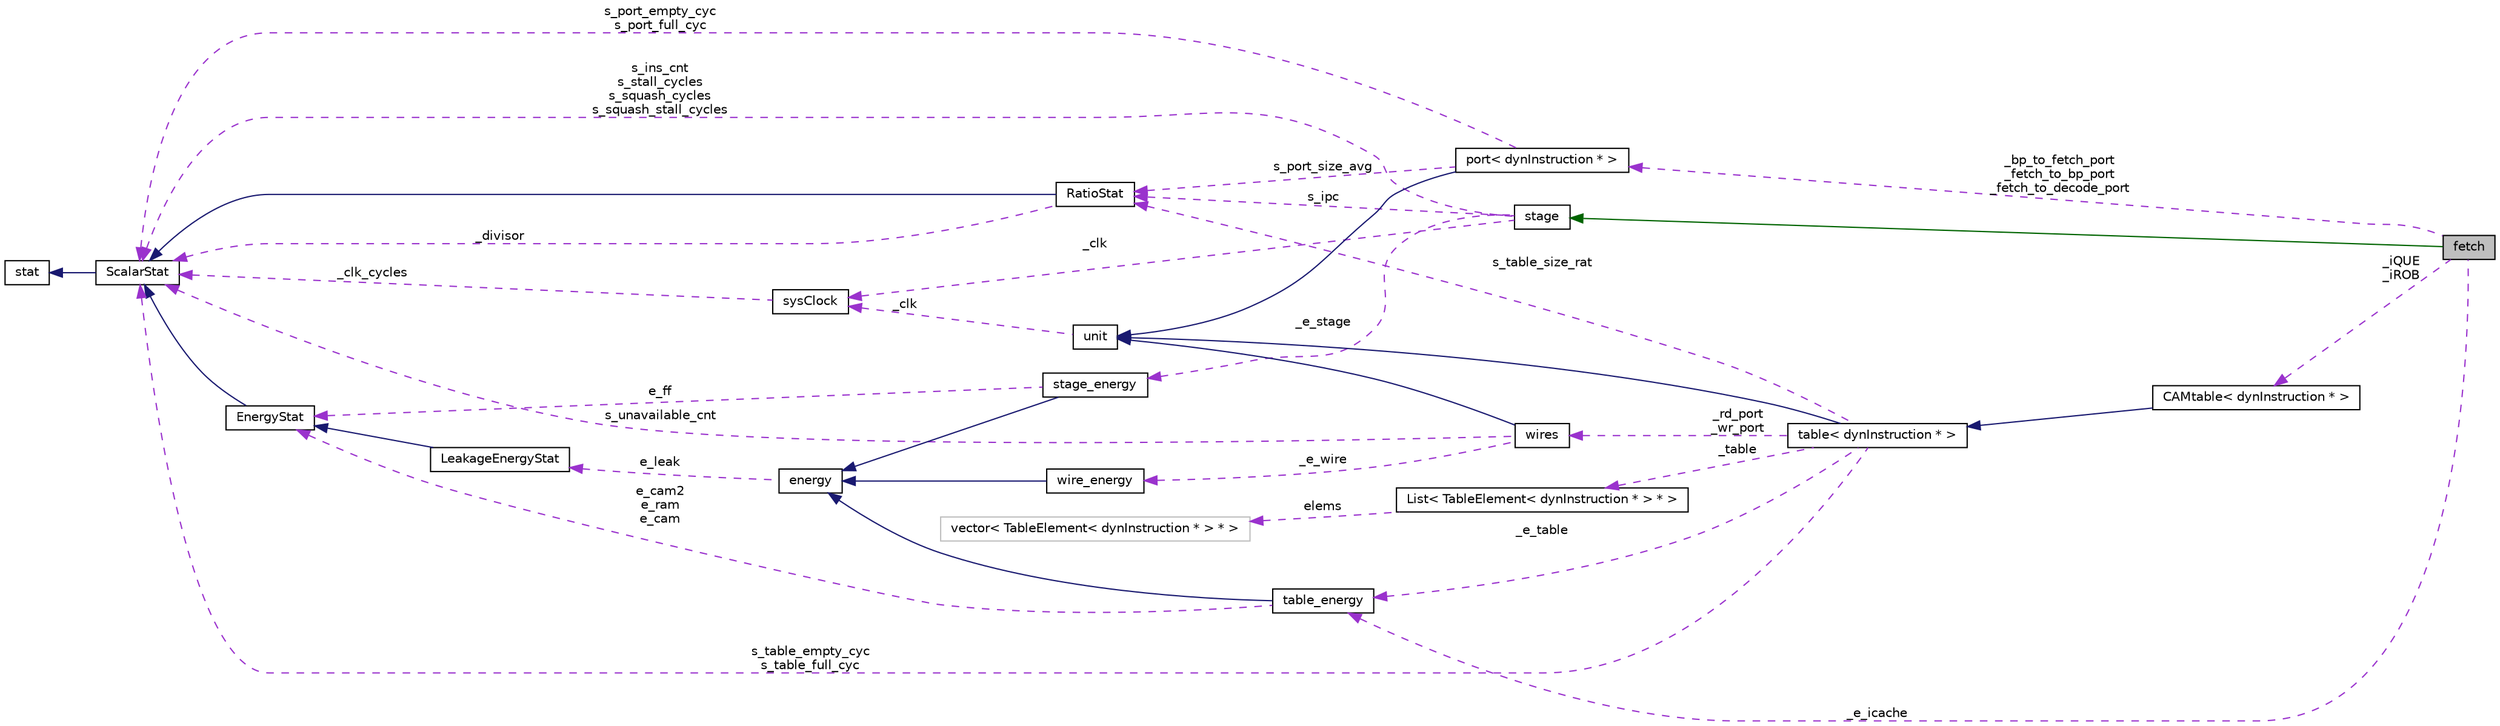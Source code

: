 digraph G
{
  edge [fontname="Helvetica",fontsize="10",labelfontname="Helvetica",labelfontsize="10"];
  node [fontname="Helvetica",fontsize="10",shape=record];
  rankdir=LR;
  Node1 [label="fetch",height=0.2,width=0.4,color="black", fillcolor="grey75", style="filled" fontcolor="black"];
  Node2 -> Node1 [dir=back,color="darkgreen",fontsize="10",style="solid",fontname="Helvetica"];
  Node2 [label="stage",height=0.2,width=0.4,color="black", fillcolor="white", style="filled",URL="$classstage.html"];
  Node3 -> Node2 [dir=back,color="darkorchid3",fontsize="10",style="dashed",label="s_ins_cnt\ns_stall_cycles\ns_squash_cycles\ns_squash_stall_cycles",fontname="Helvetica"];
  Node3 [label="ScalarStat",height=0.2,width=0.4,color="black", fillcolor="white", style="filled",URL="$classScalarStat.html"];
  Node4 -> Node3 [dir=back,color="midnightblue",fontsize="10",style="solid",fontname="Helvetica"];
  Node4 [label="stat",height=0.2,width=0.4,color="black", fillcolor="white", style="filled",URL="$classstat.html"];
  Node5 -> Node2 [dir=back,color="darkorchid3",fontsize="10",style="dashed",label="s_ipc",fontname="Helvetica"];
  Node5 [label="RatioStat",height=0.2,width=0.4,color="black", fillcolor="white", style="filled",URL="$classRatioStat.html"];
  Node3 -> Node5 [dir=back,color="midnightblue",fontsize="10",style="solid",fontname="Helvetica"];
  Node3 -> Node5 [dir=back,color="darkorchid3",fontsize="10",style="dashed",label="_divisor",fontname="Helvetica"];
  Node6 -> Node2 [dir=back,color="darkorchid3",fontsize="10",style="dashed",label="_clk",fontname="Helvetica"];
  Node6 [label="sysClock",height=0.2,width=0.4,color="black", fillcolor="white", style="filled",URL="$classsysClock.html"];
  Node3 -> Node6 [dir=back,color="darkorchid3",fontsize="10",style="dashed",label="_clk_cycles",fontname="Helvetica"];
  Node7 -> Node2 [dir=back,color="darkorchid3",fontsize="10",style="dashed",label="_e_stage",fontname="Helvetica"];
  Node7 [label="stage_energy",height=0.2,width=0.4,color="black", fillcolor="white", style="filled",URL="$classstage__energy.html"];
  Node8 -> Node7 [dir=back,color="midnightblue",fontsize="10",style="solid",fontname="Helvetica"];
  Node8 [label="energy",height=0.2,width=0.4,color="black", fillcolor="white", style="filled",URL="$classenergy.html"];
  Node9 -> Node8 [dir=back,color="darkorchid3",fontsize="10",style="dashed",label="e_leak",fontname="Helvetica"];
  Node9 [label="LeakageEnergyStat",height=0.2,width=0.4,color="black", fillcolor="white", style="filled",URL="$classLeakageEnergyStat.html"];
  Node10 -> Node9 [dir=back,color="midnightblue",fontsize="10",style="solid",fontname="Helvetica"];
  Node10 [label="EnergyStat",height=0.2,width=0.4,color="black", fillcolor="white", style="filled",URL="$classEnergyStat.html"];
  Node3 -> Node10 [dir=back,color="midnightblue",fontsize="10",style="solid",fontname="Helvetica"];
  Node10 -> Node7 [dir=back,color="darkorchid3",fontsize="10",style="dashed",label="e_ff",fontname="Helvetica"];
  Node11 -> Node1 [dir=back,color="darkorchid3",fontsize="10",style="dashed",label="_e_icache",fontname="Helvetica"];
  Node11 [label="table_energy",height=0.2,width=0.4,color="black", fillcolor="white", style="filled",URL="$classtable__energy.html"];
  Node8 -> Node11 [dir=back,color="midnightblue",fontsize="10",style="solid",fontname="Helvetica"];
  Node10 -> Node11 [dir=back,color="darkorchid3",fontsize="10",style="dashed",label="e_cam2\ne_ram\ne_cam",fontname="Helvetica"];
  Node12 -> Node1 [dir=back,color="darkorchid3",fontsize="10",style="dashed",label="_bp_to_fetch_port\n_fetch_to_bp_port\n_fetch_to_decode_port",fontname="Helvetica"];
  Node12 [label="port\< dynInstruction * \>",height=0.2,width=0.4,color="black", fillcolor="white", style="filled",URL="$classport.html"];
  Node13 -> Node12 [dir=back,color="midnightblue",fontsize="10",style="solid",fontname="Helvetica"];
  Node13 [label="unit",height=0.2,width=0.4,color="black", fillcolor="white", style="filled",URL="$classunit.html"];
  Node6 -> Node13 [dir=back,color="darkorchid3",fontsize="10",style="dashed",label="_clk",fontname="Helvetica"];
  Node3 -> Node12 [dir=back,color="darkorchid3",fontsize="10",style="dashed",label="s_port_empty_cyc\ns_port_full_cyc",fontname="Helvetica"];
  Node5 -> Node12 [dir=back,color="darkorchid3",fontsize="10",style="dashed",label="s_port_size_avg",fontname="Helvetica"];
  Node14 -> Node1 [dir=back,color="darkorchid3",fontsize="10",style="dashed",label="_iQUE\n_iROB",fontname="Helvetica"];
  Node14 [label="CAMtable\< dynInstruction * \>",height=0.2,width=0.4,color="black", fillcolor="white", style="filled",URL="$classCAMtable.html"];
  Node15 -> Node14 [dir=back,color="midnightblue",fontsize="10",style="solid",fontname="Helvetica"];
  Node15 [label="table\< dynInstruction * \>",height=0.2,width=0.4,color="black", fillcolor="white", style="filled",URL="$classtable.html"];
  Node13 -> Node15 [dir=back,color="midnightblue",fontsize="10",style="solid",fontname="Helvetica"];
  Node3 -> Node15 [dir=back,color="darkorchid3",fontsize="10",style="dashed",label="s_table_empty_cyc\ns_table_full_cyc",fontname="Helvetica"];
  Node5 -> Node15 [dir=back,color="darkorchid3",fontsize="10",style="dashed",label="s_table_size_rat",fontname="Helvetica"];
  Node16 -> Node15 [dir=back,color="darkorchid3",fontsize="10",style="dashed",label="_rd_port\n_wr_port",fontname="Helvetica"];
  Node16 [label="wires",height=0.2,width=0.4,color="black", fillcolor="white", style="filled",URL="$classwires.html"];
  Node13 -> Node16 [dir=back,color="midnightblue",fontsize="10",style="solid",fontname="Helvetica"];
  Node3 -> Node16 [dir=back,color="darkorchid3",fontsize="10",style="dashed",label="s_unavailable_cnt",fontname="Helvetica"];
  Node17 -> Node16 [dir=back,color="darkorchid3",fontsize="10",style="dashed",label="_e_wire",fontname="Helvetica"];
  Node17 [label="wire_energy",height=0.2,width=0.4,color="black", fillcolor="white", style="filled",URL="$classwire__energy.html"];
  Node8 -> Node17 [dir=back,color="midnightblue",fontsize="10",style="solid",fontname="Helvetica"];
  Node11 -> Node15 [dir=back,color="darkorchid3",fontsize="10",style="dashed",label="_e_table",fontname="Helvetica"];
  Node18 -> Node15 [dir=back,color="darkorchid3",fontsize="10",style="dashed",label="_table",fontname="Helvetica"];
  Node18 [label="List\< TableElement\< dynInstruction * \> * \>",height=0.2,width=0.4,color="black", fillcolor="white", style="filled",URL="$classList.html"];
  Node19 -> Node18 [dir=back,color="darkorchid3",fontsize="10",style="dashed",label="elems",fontname="Helvetica"];
  Node19 [label="vector\< TableElement\< dynInstruction * \> * \>",height=0.2,width=0.4,color="grey75", fillcolor="white", style="filled"];
}

